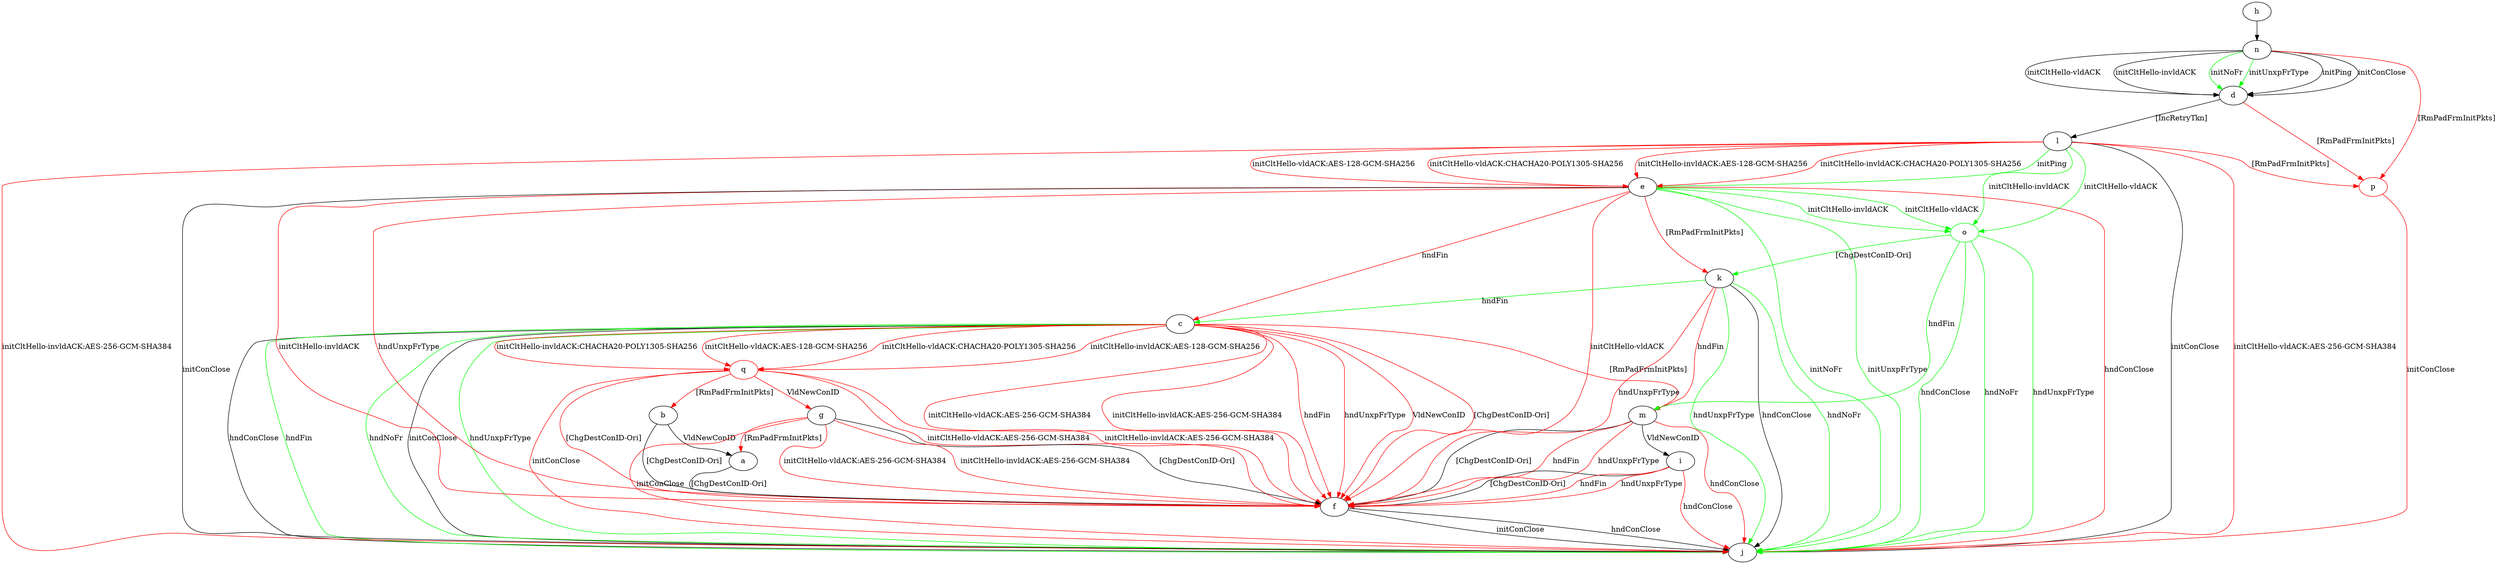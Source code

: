 digraph "" {
	a -> f	[key=0,
		label="[ChgDestConID-Ori] "];
	b -> a	[key=0,
		label="VldNewConID "];
	b -> f	[key=0,
		label="[ChgDestConID-Ori] "];
	c -> f	[key=0,
		color=red,
		label="initCltHello-vldACK:AES-256-GCM-SHA384 "];
	c -> f	[key=1,
		color=red,
		label="initCltHello-invldACK:AES-256-GCM-SHA384 "];
	c -> f	[key=2,
		color=red,
		label="hndFin "];
	c -> f	[key=3,
		color=red,
		label="hndUnxpFrType "];
	c -> f	[key=4,
		color=red,
		label="VldNewConID "];
	c -> f	[key=5,
		color=red,
		label="[ChgDestConID-Ori] "];
	c -> j	[key=0,
		label="initConClose "];
	c -> j	[key=1,
		label="hndConClose "];
	c -> j	[key=2,
		color=green,
		label="hndFin "];
	c -> j	[key=3,
		color=green,
		label="hndNoFr "];
	c -> j	[key=4,
		color=green,
		label="hndUnxpFrType "];
	c -> m	[key=0,
		color=red,
		label="[RmPadFrmInitPkts] "];
	q	[color=red];
	c -> q	[key=0,
		color=red,
		label="initCltHello-vldACK:AES-128-GCM-SHA256 "];
	c -> q	[key=1,
		color=red,
		label="initCltHello-vldACK:CHACHA20-POLY1305-SHA256 "];
	c -> q	[key=2,
		color=red,
		label="initCltHello-invldACK:AES-128-GCM-SHA256 "];
	c -> q	[key=3,
		color=red,
		label="initCltHello-invldACK:CHACHA20-POLY1305-SHA256 "];
	d -> l	[key=0,
		label="[IncRetryTkn] "];
	p	[color=red];
	d -> p	[key=0,
		color=red,
		label="[RmPadFrmInitPkts] "];
	e -> c	[key=0,
		color=red,
		label="hndFin "];
	e -> f	[key=0,
		color=red,
		label="initCltHello-vldACK "];
	e -> f	[key=1,
		color=red,
		label="initCltHello-invldACK "];
	e -> f	[key=2,
		color=red,
		label="hndUnxpFrType "];
	e -> j	[key=0,
		label="initConClose "];
	e -> j	[key=1,
		color=green,
		label="initNoFr "];
	e -> j	[key=2,
		color=green,
		label="initUnxpFrType "];
	e -> j	[key=3,
		color=red,
		label="hndConClose "];
	e -> k	[key=0,
		color=red,
		label="[RmPadFrmInitPkts] "];
	o	[color=green];
	e -> o	[key=0,
		color=green,
		label="initCltHello-vldACK "];
	e -> o	[key=1,
		color=green,
		label="initCltHello-invldACK "];
	f -> j	[key=0,
		label="initConClose "];
	f -> j	[key=1,
		label="hndConClose "];
	g -> a	[key=0,
		color=red,
		label="[RmPadFrmInitPkts] "];
	g -> f	[key=0,
		label="[ChgDestConID-Ori] "];
	g -> f	[key=1,
		color=red,
		label="initCltHello-vldACK:AES-256-GCM-SHA384 "];
	g -> f	[key=2,
		color=red,
		label="initCltHello-invldACK:AES-256-GCM-SHA384 "];
	g -> j	[key=0,
		color=red,
		label="initConClose "];
	h -> n	[key=0];
	i -> f	[key=0,
		label="[ChgDestConID-Ori] "];
	i -> f	[key=1,
		color=red,
		label="hndFin "];
	i -> f	[key=2,
		color=red,
		label="hndUnxpFrType "];
	i -> j	[key=0,
		color=red,
		label="hndConClose "];
	k -> c	[key=0,
		color=green,
		label="hndFin "];
	k -> f	[key=0,
		color=red,
		label="hndUnxpFrType "];
	k -> j	[key=0,
		label="hndConClose "];
	k -> j	[key=1,
		color=green,
		label="hndNoFr "];
	k -> j	[key=2,
		color=green,
		label="hndUnxpFrType "];
	k -> m	[key=0,
		color=red,
		label="hndFin "];
	l -> e	[key=0,
		color=green,
		label="initPing "];
	l -> e	[key=1,
		color=red,
		label="initCltHello-vldACK:AES-128-GCM-SHA256 "];
	l -> e	[key=2,
		color=red,
		label="initCltHello-vldACK:CHACHA20-POLY1305-SHA256 "];
	l -> e	[key=3,
		color=red,
		label="initCltHello-invldACK:AES-128-GCM-SHA256 "];
	l -> e	[key=4,
		color=red,
		label="initCltHello-invldACK:CHACHA20-POLY1305-SHA256 "];
	l -> j	[key=0,
		label="initConClose "];
	l -> j	[key=1,
		color=red,
		label="initCltHello-vldACK:AES-256-GCM-SHA384 "];
	l -> j	[key=2,
		color=red,
		label="initCltHello-invldACK:AES-256-GCM-SHA384 "];
	l -> o	[key=0,
		color=green,
		label="initCltHello-vldACK "];
	l -> o	[key=1,
		color=green,
		label="initCltHello-invldACK "];
	l -> p	[key=0,
		color=red,
		label="[RmPadFrmInitPkts] "];
	m -> f	[key=0,
		label="[ChgDestConID-Ori] "];
	m -> f	[key=1,
		color=red,
		label="hndFin "];
	m -> f	[key=2,
		color=red,
		label="hndUnxpFrType "];
	m -> i	[key=0,
		label="VldNewConID "];
	m -> j	[key=0,
		color=red,
		label="hndConClose "];
	n -> d	[key=0,
		label="initPing "];
	n -> d	[key=1,
		label="initConClose "];
	n -> d	[key=2,
		label="initCltHello-vldACK "];
	n -> d	[key=3,
		label="initCltHello-invldACK "];
	n -> d	[key=4,
		color=green,
		label="initNoFr "];
	n -> d	[key=5,
		color=green,
		label="initUnxpFrType "];
	n -> p	[key=0,
		color=red,
		label="[RmPadFrmInitPkts] "];
	o -> j	[key=0,
		color=green,
		label="hndNoFr "];
	o -> j	[key=1,
		color=green,
		label="hndUnxpFrType "];
	o -> j	[key=2,
		color=green,
		label="hndConClose "];
	o -> k	[key=0,
		color=green,
		label="[ChgDestConID-Ori] "];
	o -> m	[key=0,
		color=green,
		label="hndFin "];
	p -> j	[key=0,
		color=red,
		label="initConClose "];
	q -> b	[key=0,
		color=red,
		label="[RmPadFrmInitPkts] "];
	q -> f	[key=0,
		color=red,
		label="initCltHello-vldACK:AES-256-GCM-SHA384 "];
	q -> f	[key=1,
		color=red,
		label="initCltHello-invldACK:AES-256-GCM-SHA384 "];
	q -> f	[key=2,
		color=red,
		label="[ChgDestConID-Ori] "];
	q -> g	[key=0,
		color=red,
		label="VldNewConID "];
	q -> j	[key=0,
		color=red,
		label="initConClose "];
}

